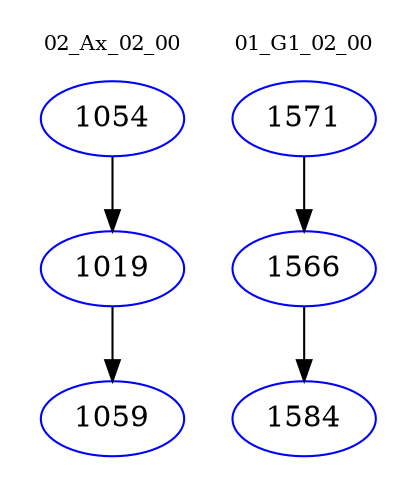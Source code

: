 digraph{
subgraph cluster_0 {
color = white
label = "02_Ax_02_00";
fontsize=10;
T0_1054 [label="1054", color="blue"]
T0_1054 -> T0_1019 [color="black"]
T0_1019 [label="1019", color="blue"]
T0_1019 -> T0_1059 [color="black"]
T0_1059 [label="1059", color="blue"]
}
subgraph cluster_1 {
color = white
label = "01_G1_02_00";
fontsize=10;
T1_1571 [label="1571", color="blue"]
T1_1571 -> T1_1566 [color="black"]
T1_1566 [label="1566", color="blue"]
T1_1566 -> T1_1584 [color="black"]
T1_1584 [label="1584", color="blue"]
}
}
